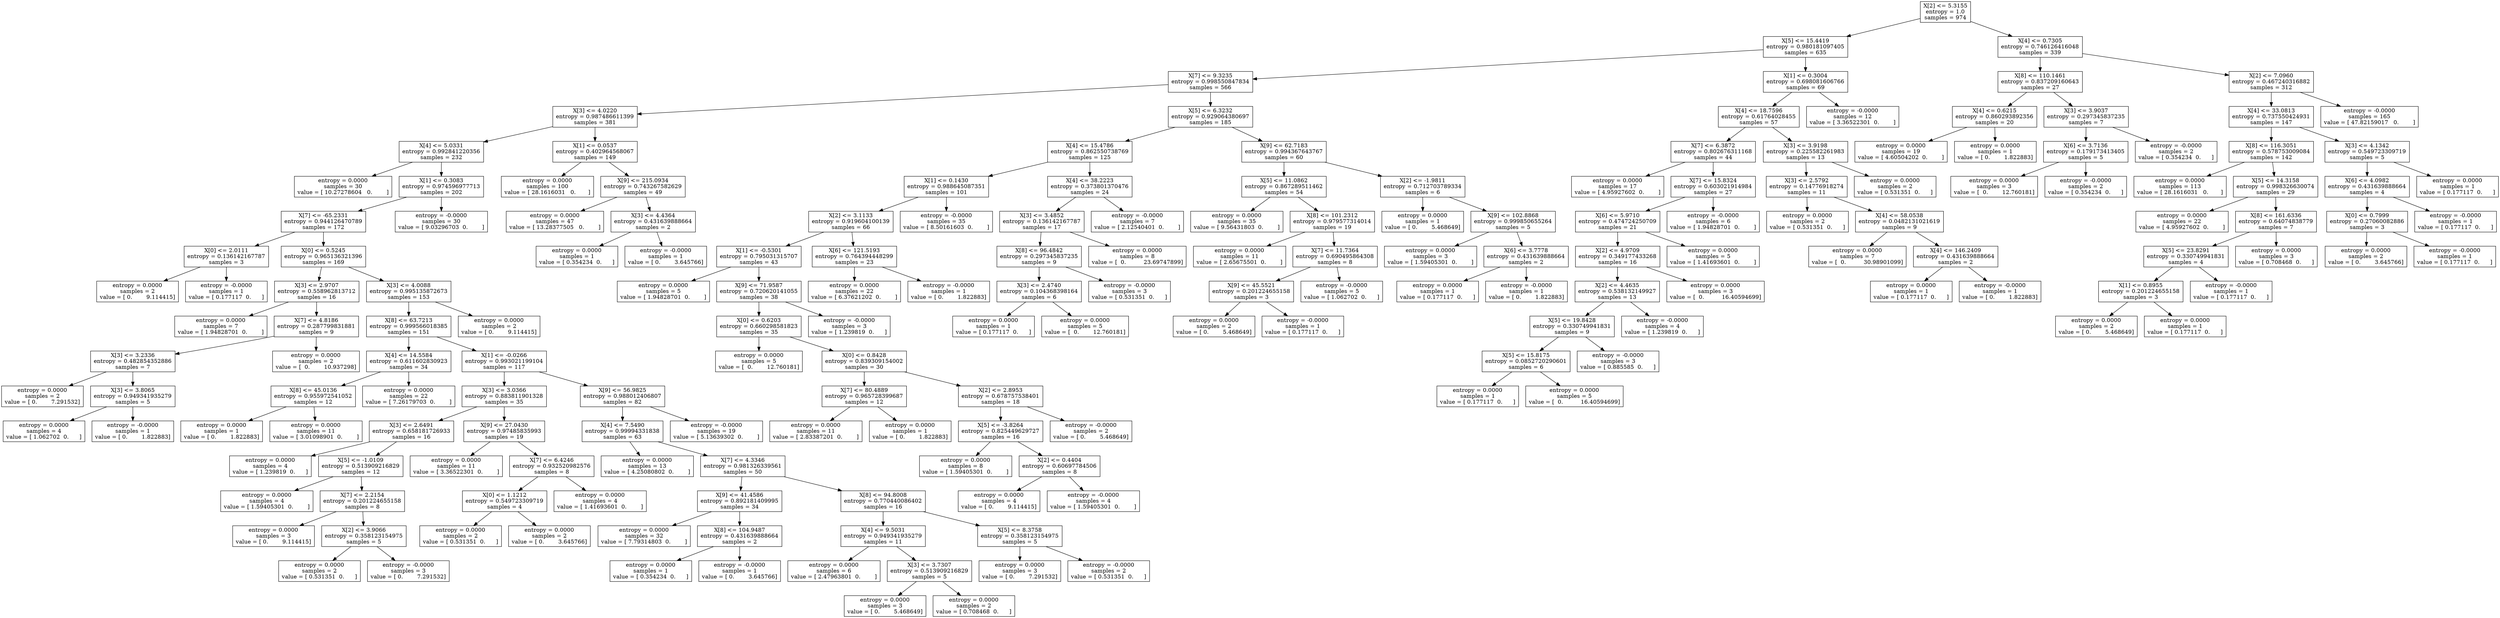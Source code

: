 digraph Tree {
0 [label="X[2] <= 5.3155\nentropy = 1.0\nsamples = 974", shape="box"] ;
1 [label="X[5] <= 15.4419\nentropy = 0.980181097405\nsamples = 635", shape="box"] ;
0 -> 1 ;
2 [label="X[7] <= 9.3235\nentropy = 0.998550847834\nsamples = 566", shape="box"] ;
1 -> 2 ;
3 [label="X[3] <= 4.0220\nentropy = 0.987486611399\nsamples = 381", shape="box"] ;
2 -> 3 ;
4 [label="X[4] <= 5.0331\nentropy = 0.992841220356\nsamples = 232", shape="box"] ;
3 -> 4 ;
5 [label="entropy = 0.0000\nsamples = 30\nvalue = [ 10.27278604   0.        ]", shape="box"] ;
4 -> 5 ;
6 [label="X[1] <= 0.3083\nentropy = 0.974596977713\nsamples = 202", shape="box"] ;
4 -> 6 ;
7 [label="X[7] <= -65.2331\nentropy = 0.944126470789\nsamples = 172", shape="box"] ;
6 -> 7 ;
8 [label="X[0] <= 2.0111\nentropy = 0.136142167787\nsamples = 3", shape="box"] ;
7 -> 8 ;
9 [label="entropy = 0.0000\nsamples = 2\nvalue = [ 0.        9.114415]", shape="box"] ;
8 -> 9 ;
10 [label="entropy = -0.0000\nsamples = 1\nvalue = [ 0.177117  0.      ]", shape="box"] ;
8 -> 10 ;
11 [label="X[0] <= 0.5245\nentropy = 0.965136321396\nsamples = 169", shape="box"] ;
7 -> 11 ;
12 [label="X[3] <= 2.9707\nentropy = 0.558962813712\nsamples = 16", shape="box"] ;
11 -> 12 ;
13 [label="entropy = 0.0000\nsamples = 7\nvalue = [ 1.94828701  0.        ]", shape="box"] ;
12 -> 13 ;
14 [label="X[7] <= 4.8186\nentropy = 0.287799831881\nsamples = 9", shape="box"] ;
12 -> 14 ;
15 [label="X[3] <= 3.2336\nentropy = 0.482854352886\nsamples = 7", shape="box"] ;
14 -> 15 ;
16 [label="entropy = 0.0000\nsamples = 2\nvalue = [ 0.        7.291532]", shape="box"] ;
15 -> 16 ;
17 [label="X[3] <= 3.8065\nentropy = 0.949341935279\nsamples = 5", shape="box"] ;
15 -> 17 ;
18 [label="entropy = 0.0000\nsamples = 4\nvalue = [ 1.062702  0.      ]", shape="box"] ;
17 -> 18 ;
19 [label="entropy = -0.0000\nsamples = 1\nvalue = [ 0.        1.822883]", shape="box"] ;
17 -> 19 ;
20 [label="entropy = 0.0000\nsamples = 2\nvalue = [  0.        10.937298]", shape="box"] ;
14 -> 20 ;
21 [label="X[3] <= 4.0088\nentropy = 0.995135872673\nsamples = 153", shape="box"] ;
11 -> 21 ;
22 [label="X[8] <= 63.7213\nentropy = 0.999566018385\nsamples = 151", shape="box"] ;
21 -> 22 ;
23 [label="X[4] <= 14.5584\nentropy = 0.611602830923\nsamples = 34", shape="box"] ;
22 -> 23 ;
24 [label="X[8] <= 45.0136\nentropy = 0.955972541052\nsamples = 12", shape="box"] ;
23 -> 24 ;
25 [label="entropy = 0.0000\nsamples = 1\nvalue = [ 0.        1.822883]", shape="box"] ;
24 -> 25 ;
26 [label="entropy = 0.0000\nsamples = 11\nvalue = [ 3.01098901  0.        ]", shape="box"] ;
24 -> 26 ;
27 [label="entropy = 0.0000\nsamples = 22\nvalue = [ 7.26179703  0.        ]", shape="box"] ;
23 -> 27 ;
28 [label="X[1] <= -0.0266\nentropy = 0.993021199104\nsamples = 117", shape="box"] ;
22 -> 28 ;
29 [label="X[3] <= 3.0366\nentropy = 0.883811901328\nsamples = 35", shape="box"] ;
28 -> 29 ;
30 [label="X[3] <= 2.6491\nentropy = 0.658181726933\nsamples = 16", shape="box"] ;
29 -> 30 ;
31 [label="entropy = 0.0000\nsamples = 4\nvalue = [ 1.239819  0.      ]", shape="box"] ;
30 -> 31 ;
32 [label="X[5] <= -1.0109\nentropy = 0.513909216829\nsamples = 12", shape="box"] ;
30 -> 32 ;
33 [label="entropy = 0.0000\nsamples = 4\nvalue = [ 1.59405301  0.        ]", shape="box"] ;
32 -> 33 ;
34 [label="X[7] <= 2.2154\nentropy = 0.201224655158\nsamples = 8", shape="box"] ;
32 -> 34 ;
35 [label="entropy = 0.0000\nsamples = 3\nvalue = [ 0.        9.114415]", shape="box"] ;
34 -> 35 ;
36 [label="X[2] <= 3.9066\nentropy = 0.358123154975\nsamples = 5", shape="box"] ;
34 -> 36 ;
37 [label="entropy = 0.0000\nsamples = 2\nvalue = [ 0.531351  0.      ]", shape="box"] ;
36 -> 37 ;
38 [label="entropy = -0.0000\nsamples = 3\nvalue = [ 0.        7.291532]", shape="box"] ;
36 -> 38 ;
39 [label="X[9] <= 27.0430\nentropy = 0.97485835993\nsamples = 19", shape="box"] ;
29 -> 39 ;
40 [label="entropy = 0.0000\nsamples = 11\nvalue = [ 3.36522301  0.        ]", shape="box"] ;
39 -> 40 ;
41 [label="X[7] <= 6.4246\nentropy = 0.932520982576\nsamples = 8", shape="box"] ;
39 -> 41 ;
42 [label="X[0] <= 1.1212\nentropy = 0.549723309719\nsamples = 4", shape="box"] ;
41 -> 42 ;
43 [label="entropy = 0.0000\nsamples = 2\nvalue = [ 0.531351  0.      ]", shape="box"] ;
42 -> 43 ;
44 [label="entropy = 0.0000\nsamples = 2\nvalue = [ 0.        3.645766]", shape="box"] ;
42 -> 44 ;
45 [label="entropy = 0.0000\nsamples = 4\nvalue = [ 1.41693601  0.        ]", shape="box"] ;
41 -> 45 ;
46 [label="X[9] <= 56.9825\nentropy = 0.988012406807\nsamples = 82", shape="box"] ;
28 -> 46 ;
47 [label="X[4] <= 7.5490\nentropy = 0.99994331838\nsamples = 63", shape="box"] ;
46 -> 47 ;
48 [label="entropy = 0.0000\nsamples = 13\nvalue = [ 4.25080802  0.        ]", shape="box"] ;
47 -> 48 ;
49 [label="X[7] <= 4.3346\nentropy = 0.981326339561\nsamples = 50", shape="box"] ;
47 -> 49 ;
50 [label="X[9] <= 41.4586\nentropy = 0.892181409995\nsamples = 34", shape="box"] ;
49 -> 50 ;
51 [label="entropy = 0.0000\nsamples = 32\nvalue = [ 7.79314803  0.        ]", shape="box"] ;
50 -> 51 ;
52 [label="X[8] <= 104.9487\nentropy = 0.431639888664\nsamples = 2", shape="box"] ;
50 -> 52 ;
53 [label="entropy = 0.0000\nsamples = 1\nvalue = [ 0.354234  0.      ]", shape="box"] ;
52 -> 53 ;
54 [label="entropy = -0.0000\nsamples = 1\nvalue = [ 0.        3.645766]", shape="box"] ;
52 -> 54 ;
55 [label="X[8] <= 94.8008\nentropy = 0.770440086402\nsamples = 16", shape="box"] ;
49 -> 55 ;
56 [label="X[4] <= 9.5031\nentropy = 0.949341935279\nsamples = 11", shape="box"] ;
55 -> 56 ;
57 [label="entropy = 0.0000\nsamples = 6\nvalue = [ 2.47963801  0.        ]", shape="box"] ;
56 -> 57 ;
58 [label="X[3] <= 3.7307\nentropy = 0.513909216829\nsamples = 5", shape="box"] ;
56 -> 58 ;
59 [label="entropy = 0.0000\nsamples = 3\nvalue = [ 0.        5.468649]", shape="box"] ;
58 -> 59 ;
60 [label="entropy = 0.0000\nsamples = 2\nvalue = [ 0.708468  0.      ]", shape="box"] ;
58 -> 60 ;
61 [label="X[5] <= 8.3758\nentropy = 0.358123154975\nsamples = 5", shape="box"] ;
55 -> 61 ;
62 [label="entropy = 0.0000\nsamples = 3\nvalue = [ 0.        7.291532]", shape="box"] ;
61 -> 62 ;
63 [label="entropy = -0.0000\nsamples = 2\nvalue = [ 0.531351  0.      ]", shape="box"] ;
61 -> 63 ;
64 [label="entropy = -0.0000\nsamples = 19\nvalue = [ 5.13639302  0.        ]", shape="box"] ;
46 -> 64 ;
65 [label="entropy = 0.0000\nsamples = 2\nvalue = [ 0.        9.114415]", shape="box"] ;
21 -> 65 ;
66 [label="entropy = -0.0000\nsamples = 30\nvalue = [ 9.03296703  0.        ]", shape="box"] ;
6 -> 66 ;
67 [label="X[1] <= 0.0537\nentropy = 0.402964568067\nsamples = 149", shape="box"] ;
3 -> 67 ;
68 [label="entropy = 0.0000\nsamples = 100\nvalue = [ 28.1616031   0.       ]", shape="box"] ;
67 -> 68 ;
69 [label="X[9] <= 215.0934\nentropy = 0.743267582629\nsamples = 49", shape="box"] ;
67 -> 69 ;
70 [label="entropy = 0.0000\nsamples = 47\nvalue = [ 13.28377505   0.        ]", shape="box"] ;
69 -> 70 ;
71 [label="X[3] <= 4.4364\nentropy = 0.431639888664\nsamples = 2", shape="box"] ;
69 -> 71 ;
72 [label="entropy = 0.0000\nsamples = 1\nvalue = [ 0.354234  0.      ]", shape="box"] ;
71 -> 72 ;
73 [label="entropy = -0.0000\nsamples = 1\nvalue = [ 0.        3.645766]", shape="box"] ;
71 -> 73 ;
74 [label="X[5] <= 6.3232\nentropy = 0.929064380697\nsamples = 185", shape="box"] ;
2 -> 74 ;
75 [label="X[4] <= 15.4786\nentropy = 0.862550738769\nsamples = 125", shape="box"] ;
74 -> 75 ;
76 [label="X[1] <= 0.1430\nentropy = 0.988645087351\nsamples = 101", shape="box"] ;
75 -> 76 ;
77 [label="X[2] <= 3.1133\nentropy = 0.919604100139\nsamples = 66", shape="box"] ;
76 -> 77 ;
78 [label="X[1] <= -0.5301\nentropy = 0.795031315707\nsamples = 43", shape="box"] ;
77 -> 78 ;
79 [label="entropy = 0.0000\nsamples = 5\nvalue = [ 1.94828701  0.        ]", shape="box"] ;
78 -> 79 ;
80 [label="X[9] <= 71.9587\nentropy = 0.720620141055\nsamples = 38", shape="box"] ;
78 -> 80 ;
81 [label="X[0] <= 0.6203\nentropy = 0.660298581823\nsamples = 35", shape="box"] ;
80 -> 81 ;
82 [label="entropy = 0.0000\nsamples = 5\nvalue = [  0.        12.760181]", shape="box"] ;
81 -> 82 ;
83 [label="X[0] <= 0.8428\nentropy = 0.839309154002\nsamples = 30", shape="box"] ;
81 -> 83 ;
84 [label="X[7] <= 80.4889\nentropy = 0.965728399687\nsamples = 12", shape="box"] ;
83 -> 84 ;
85 [label="entropy = 0.0000\nsamples = 11\nvalue = [ 2.83387201  0.        ]", shape="box"] ;
84 -> 85 ;
86 [label="entropy = 0.0000\nsamples = 1\nvalue = [ 0.        1.822883]", shape="box"] ;
84 -> 86 ;
87 [label="X[2] <= 2.8953\nentropy = 0.678757538401\nsamples = 18", shape="box"] ;
83 -> 87 ;
88 [label="X[5] <= -3.8264\nentropy = 0.825449629727\nsamples = 16", shape="box"] ;
87 -> 88 ;
89 [label="entropy = 0.0000\nsamples = 8\nvalue = [ 1.59405301  0.        ]", shape="box"] ;
88 -> 89 ;
90 [label="X[2] <= 0.4404\nentropy = 0.60697784506\nsamples = 8", shape="box"] ;
88 -> 90 ;
91 [label="entropy = 0.0000\nsamples = 4\nvalue = [ 0.        9.114415]", shape="box"] ;
90 -> 91 ;
92 [label="entropy = -0.0000\nsamples = 4\nvalue = [ 1.59405301  0.        ]", shape="box"] ;
90 -> 92 ;
93 [label="entropy = -0.0000\nsamples = 2\nvalue = [ 0.        5.468649]", shape="box"] ;
87 -> 93 ;
94 [label="entropy = -0.0000\nsamples = 3\nvalue = [ 1.239819  0.      ]", shape="box"] ;
80 -> 94 ;
95 [label="X[6] <= 121.5193\nentropy = 0.764394448299\nsamples = 23", shape="box"] ;
77 -> 95 ;
96 [label="entropy = 0.0000\nsamples = 22\nvalue = [ 6.37621202  0.        ]", shape="box"] ;
95 -> 96 ;
97 [label="entropy = -0.0000\nsamples = 1\nvalue = [ 0.        1.822883]", shape="box"] ;
95 -> 97 ;
98 [label="entropy = -0.0000\nsamples = 35\nvalue = [ 8.50161603  0.        ]", shape="box"] ;
76 -> 98 ;
99 [label="X[4] <= 38.2223\nentropy = 0.373801370476\nsamples = 24", shape="box"] ;
75 -> 99 ;
100 [label="X[3] <= 3.4852\nentropy = 0.136142167787\nsamples = 17", shape="box"] ;
99 -> 100 ;
101 [label="X[8] <= 96.4842\nentropy = 0.297345837235\nsamples = 9", shape="box"] ;
100 -> 101 ;
102 [label="X[3] <= 2.4740\nentropy = 0.104368398164\nsamples = 6", shape="box"] ;
101 -> 102 ;
103 [label="entropy = 0.0000\nsamples = 1\nvalue = [ 0.177117  0.      ]", shape="box"] ;
102 -> 103 ;
104 [label="entropy = 0.0000\nsamples = 5\nvalue = [  0.        12.760181]", shape="box"] ;
102 -> 104 ;
105 [label="entropy = -0.0000\nsamples = 3\nvalue = [ 0.531351  0.      ]", shape="box"] ;
101 -> 105 ;
106 [label="entropy = 0.0000\nsamples = 8\nvalue = [  0.          23.69747899]", shape="box"] ;
100 -> 106 ;
107 [label="entropy = -0.0000\nsamples = 7\nvalue = [ 2.12540401  0.        ]", shape="box"] ;
99 -> 107 ;
108 [label="X[9] <= 62.7183\nentropy = 0.994367643767\nsamples = 60", shape="box"] ;
74 -> 108 ;
109 [label="X[5] <= 11.0862\nentropy = 0.867289511462\nsamples = 54", shape="box"] ;
108 -> 109 ;
110 [label="entropy = 0.0000\nsamples = 35\nvalue = [ 9.56431803  0.        ]", shape="box"] ;
109 -> 110 ;
111 [label="X[8] <= 101.2312\nentropy = 0.979577314014\nsamples = 19", shape="box"] ;
109 -> 111 ;
112 [label="entropy = 0.0000\nsamples = 11\nvalue = [ 2.65675501  0.        ]", shape="box"] ;
111 -> 112 ;
113 [label="X[7] <= 11.7364\nentropy = 0.690495864308\nsamples = 8", shape="box"] ;
111 -> 113 ;
114 [label="X[9] <= 45.5521\nentropy = 0.201224655158\nsamples = 3", shape="box"] ;
113 -> 114 ;
115 [label="entropy = 0.0000\nsamples = 2\nvalue = [ 0.        5.468649]", shape="box"] ;
114 -> 115 ;
116 [label="entropy = -0.0000\nsamples = 1\nvalue = [ 0.177117  0.      ]", shape="box"] ;
114 -> 116 ;
117 [label="entropy = -0.0000\nsamples = 5\nvalue = [ 1.062702  0.      ]", shape="box"] ;
113 -> 117 ;
118 [label="X[2] <= -1.9811\nentropy = 0.712703789334\nsamples = 6", shape="box"] ;
108 -> 118 ;
119 [label="entropy = 0.0000\nsamples = 1\nvalue = [ 0.        5.468649]", shape="box"] ;
118 -> 119 ;
120 [label="X[9] <= 102.8868\nentropy = 0.999850655264\nsamples = 5", shape="box"] ;
118 -> 120 ;
121 [label="entropy = 0.0000\nsamples = 3\nvalue = [ 1.59405301  0.        ]", shape="box"] ;
120 -> 121 ;
122 [label="X[6] <= 3.7778\nentropy = 0.431639888664\nsamples = 2", shape="box"] ;
120 -> 122 ;
123 [label="entropy = 0.0000\nsamples = 1\nvalue = [ 0.177117  0.      ]", shape="box"] ;
122 -> 123 ;
124 [label="entropy = -0.0000\nsamples = 1\nvalue = [ 0.        1.822883]", shape="box"] ;
122 -> 124 ;
125 [label="X[1] <= 0.3004\nentropy = 0.698081606766\nsamples = 69", shape="box"] ;
1 -> 125 ;
126 [label="X[4] <= 18.7596\nentropy = 0.61764028455\nsamples = 57", shape="box"] ;
125 -> 126 ;
127 [label="X[7] <= 6.3872\nentropy = 0.802676311168\nsamples = 44", shape="box"] ;
126 -> 127 ;
128 [label="entropy = 0.0000\nsamples = 17\nvalue = [ 4.95927602  0.        ]", shape="box"] ;
127 -> 128 ;
129 [label="X[7] <= 15.8324\nentropy = 0.603021914984\nsamples = 27", shape="box"] ;
127 -> 129 ;
130 [label="X[6] <= 5.9710\nentropy = 0.474724250709\nsamples = 21", shape="box"] ;
129 -> 130 ;
131 [label="X[2] <= 4.9709\nentropy = 0.349177433268\nsamples = 16", shape="box"] ;
130 -> 131 ;
132 [label="X[2] <= 4.4635\nentropy = 0.538132149927\nsamples = 13", shape="box"] ;
131 -> 132 ;
133 [label="X[5] <= 19.8428\nentropy = 0.330749941831\nsamples = 9", shape="box"] ;
132 -> 133 ;
134 [label="X[5] <= 15.8175\nentropy = 0.0852720290601\nsamples = 6", shape="box"] ;
133 -> 134 ;
135 [label="entropy = 0.0000\nsamples = 1\nvalue = [ 0.177117  0.      ]", shape="box"] ;
134 -> 135 ;
136 [label="entropy = 0.0000\nsamples = 5\nvalue = [  0.          16.40594699]", shape="box"] ;
134 -> 136 ;
137 [label="entropy = -0.0000\nsamples = 3\nvalue = [ 0.885585  0.      ]", shape="box"] ;
133 -> 137 ;
138 [label="entropy = -0.0000\nsamples = 4\nvalue = [ 1.239819  0.      ]", shape="box"] ;
132 -> 138 ;
139 [label="entropy = 0.0000\nsamples = 3\nvalue = [  0.          16.40594699]", shape="box"] ;
131 -> 139 ;
140 [label="entropy = 0.0000\nsamples = 5\nvalue = [ 1.41693601  0.        ]", shape="box"] ;
130 -> 140 ;
141 [label="entropy = -0.0000\nsamples = 6\nvalue = [ 1.94828701  0.        ]", shape="box"] ;
129 -> 141 ;
142 [label="X[3] <= 3.9198\nentropy = 0.225582261983\nsamples = 13", shape="box"] ;
126 -> 142 ;
143 [label="X[3] <= 2.5792\nentropy = 0.14776918274\nsamples = 11", shape="box"] ;
142 -> 143 ;
144 [label="entropy = 0.0000\nsamples = 2\nvalue = [ 0.531351  0.      ]", shape="box"] ;
143 -> 144 ;
145 [label="X[4] <= 58.0538\nentropy = 0.0482131021619\nsamples = 9", shape="box"] ;
143 -> 145 ;
146 [label="entropy = 0.0000\nsamples = 7\nvalue = [  0.          30.98901099]", shape="box"] ;
145 -> 146 ;
147 [label="X[4] <= 146.2409\nentropy = 0.431639888664\nsamples = 2", shape="box"] ;
145 -> 147 ;
148 [label="entropy = 0.0000\nsamples = 1\nvalue = [ 0.177117  0.      ]", shape="box"] ;
147 -> 148 ;
149 [label="entropy = -0.0000\nsamples = 1\nvalue = [ 0.        1.822883]", shape="box"] ;
147 -> 149 ;
150 [label="entropy = 0.0000\nsamples = 2\nvalue = [ 0.531351  0.      ]", shape="box"] ;
142 -> 150 ;
151 [label="entropy = -0.0000\nsamples = 12\nvalue = [ 3.36522301  0.        ]", shape="box"] ;
125 -> 151 ;
152 [label="X[4] <= 0.7305\nentropy = 0.746126416048\nsamples = 339", shape="box"] ;
0 -> 152 ;
153 [label="X[8] <= 110.1461\nentropy = 0.837209160643\nsamples = 27", shape="box"] ;
152 -> 153 ;
154 [label="X[4] <= 0.6215\nentropy = 0.860293892356\nsamples = 20", shape="box"] ;
153 -> 154 ;
155 [label="entropy = 0.0000\nsamples = 19\nvalue = [ 4.60504202  0.        ]", shape="box"] ;
154 -> 155 ;
156 [label="entropy = 0.0000\nsamples = 1\nvalue = [ 0.        1.822883]", shape="box"] ;
154 -> 156 ;
157 [label="X[3] <= 3.9037\nentropy = 0.297345837235\nsamples = 7", shape="box"] ;
153 -> 157 ;
158 [label="X[6] <= 3.7136\nentropy = 0.179173413405\nsamples = 5", shape="box"] ;
157 -> 158 ;
159 [label="entropy = 0.0000\nsamples = 3\nvalue = [  0.        12.760181]", shape="box"] ;
158 -> 159 ;
160 [label="entropy = -0.0000\nsamples = 2\nvalue = [ 0.354234  0.      ]", shape="box"] ;
158 -> 160 ;
161 [label="entropy = -0.0000\nsamples = 2\nvalue = [ 0.354234  0.      ]", shape="box"] ;
157 -> 161 ;
162 [label="X[2] <= 7.0960\nentropy = 0.467240316882\nsamples = 312", shape="box"] ;
152 -> 162 ;
163 [label="X[4] <= 33.0813\nentropy = 0.737550424931\nsamples = 147", shape="box"] ;
162 -> 163 ;
164 [label="X[8] <= 116.3051\nentropy = 0.578753009084\nsamples = 142", shape="box"] ;
163 -> 164 ;
165 [label="entropy = 0.0000\nsamples = 113\nvalue = [ 28.1616031   0.       ]", shape="box"] ;
164 -> 165 ;
166 [label="X[5] <= 14.3158\nentropy = 0.998326630074\nsamples = 29", shape="box"] ;
164 -> 166 ;
167 [label="entropy = 0.0000\nsamples = 22\nvalue = [ 4.95927602  0.        ]", shape="box"] ;
166 -> 167 ;
168 [label="X[8] <= 161.6336\nentropy = 0.64074838779\nsamples = 7", shape="box"] ;
166 -> 168 ;
169 [label="X[5] <= 23.8291\nentropy = 0.330749941831\nsamples = 4", shape="box"] ;
168 -> 169 ;
170 [label="X[1] <= 0.8955\nentropy = 0.201224655158\nsamples = 3", shape="box"] ;
169 -> 170 ;
171 [label="entropy = 0.0000\nsamples = 2\nvalue = [ 0.        5.468649]", shape="box"] ;
170 -> 171 ;
172 [label="entropy = 0.0000\nsamples = 1\nvalue = [ 0.177117  0.      ]", shape="box"] ;
170 -> 172 ;
173 [label="entropy = -0.0000\nsamples = 1\nvalue = [ 0.177117  0.      ]", shape="box"] ;
169 -> 173 ;
174 [label="entropy = 0.0000\nsamples = 3\nvalue = [ 0.708468  0.      ]", shape="box"] ;
168 -> 174 ;
175 [label="X[3] <= 4.1342\nentropy = 0.549723309719\nsamples = 5", shape="box"] ;
163 -> 175 ;
176 [label="X[6] <= 4.0982\nentropy = 0.431639888664\nsamples = 4", shape="box"] ;
175 -> 176 ;
177 [label="X[0] <= 0.7999\nentropy = 0.27060082886\nsamples = 3", shape="box"] ;
176 -> 177 ;
178 [label="entropy = 0.0000\nsamples = 2\nvalue = [ 0.        3.645766]", shape="box"] ;
177 -> 178 ;
179 [label="entropy = -0.0000\nsamples = 1\nvalue = [ 0.177117  0.      ]", shape="box"] ;
177 -> 179 ;
180 [label="entropy = -0.0000\nsamples = 1\nvalue = [ 0.177117  0.      ]", shape="box"] ;
176 -> 180 ;
181 [label="entropy = 0.0000\nsamples = 1\nvalue = [ 0.177117  0.      ]", shape="box"] ;
175 -> 181 ;
182 [label="entropy = -0.0000\nsamples = 165\nvalue = [ 47.82159017   0.        ]", shape="box"] ;
162 -> 182 ;
}